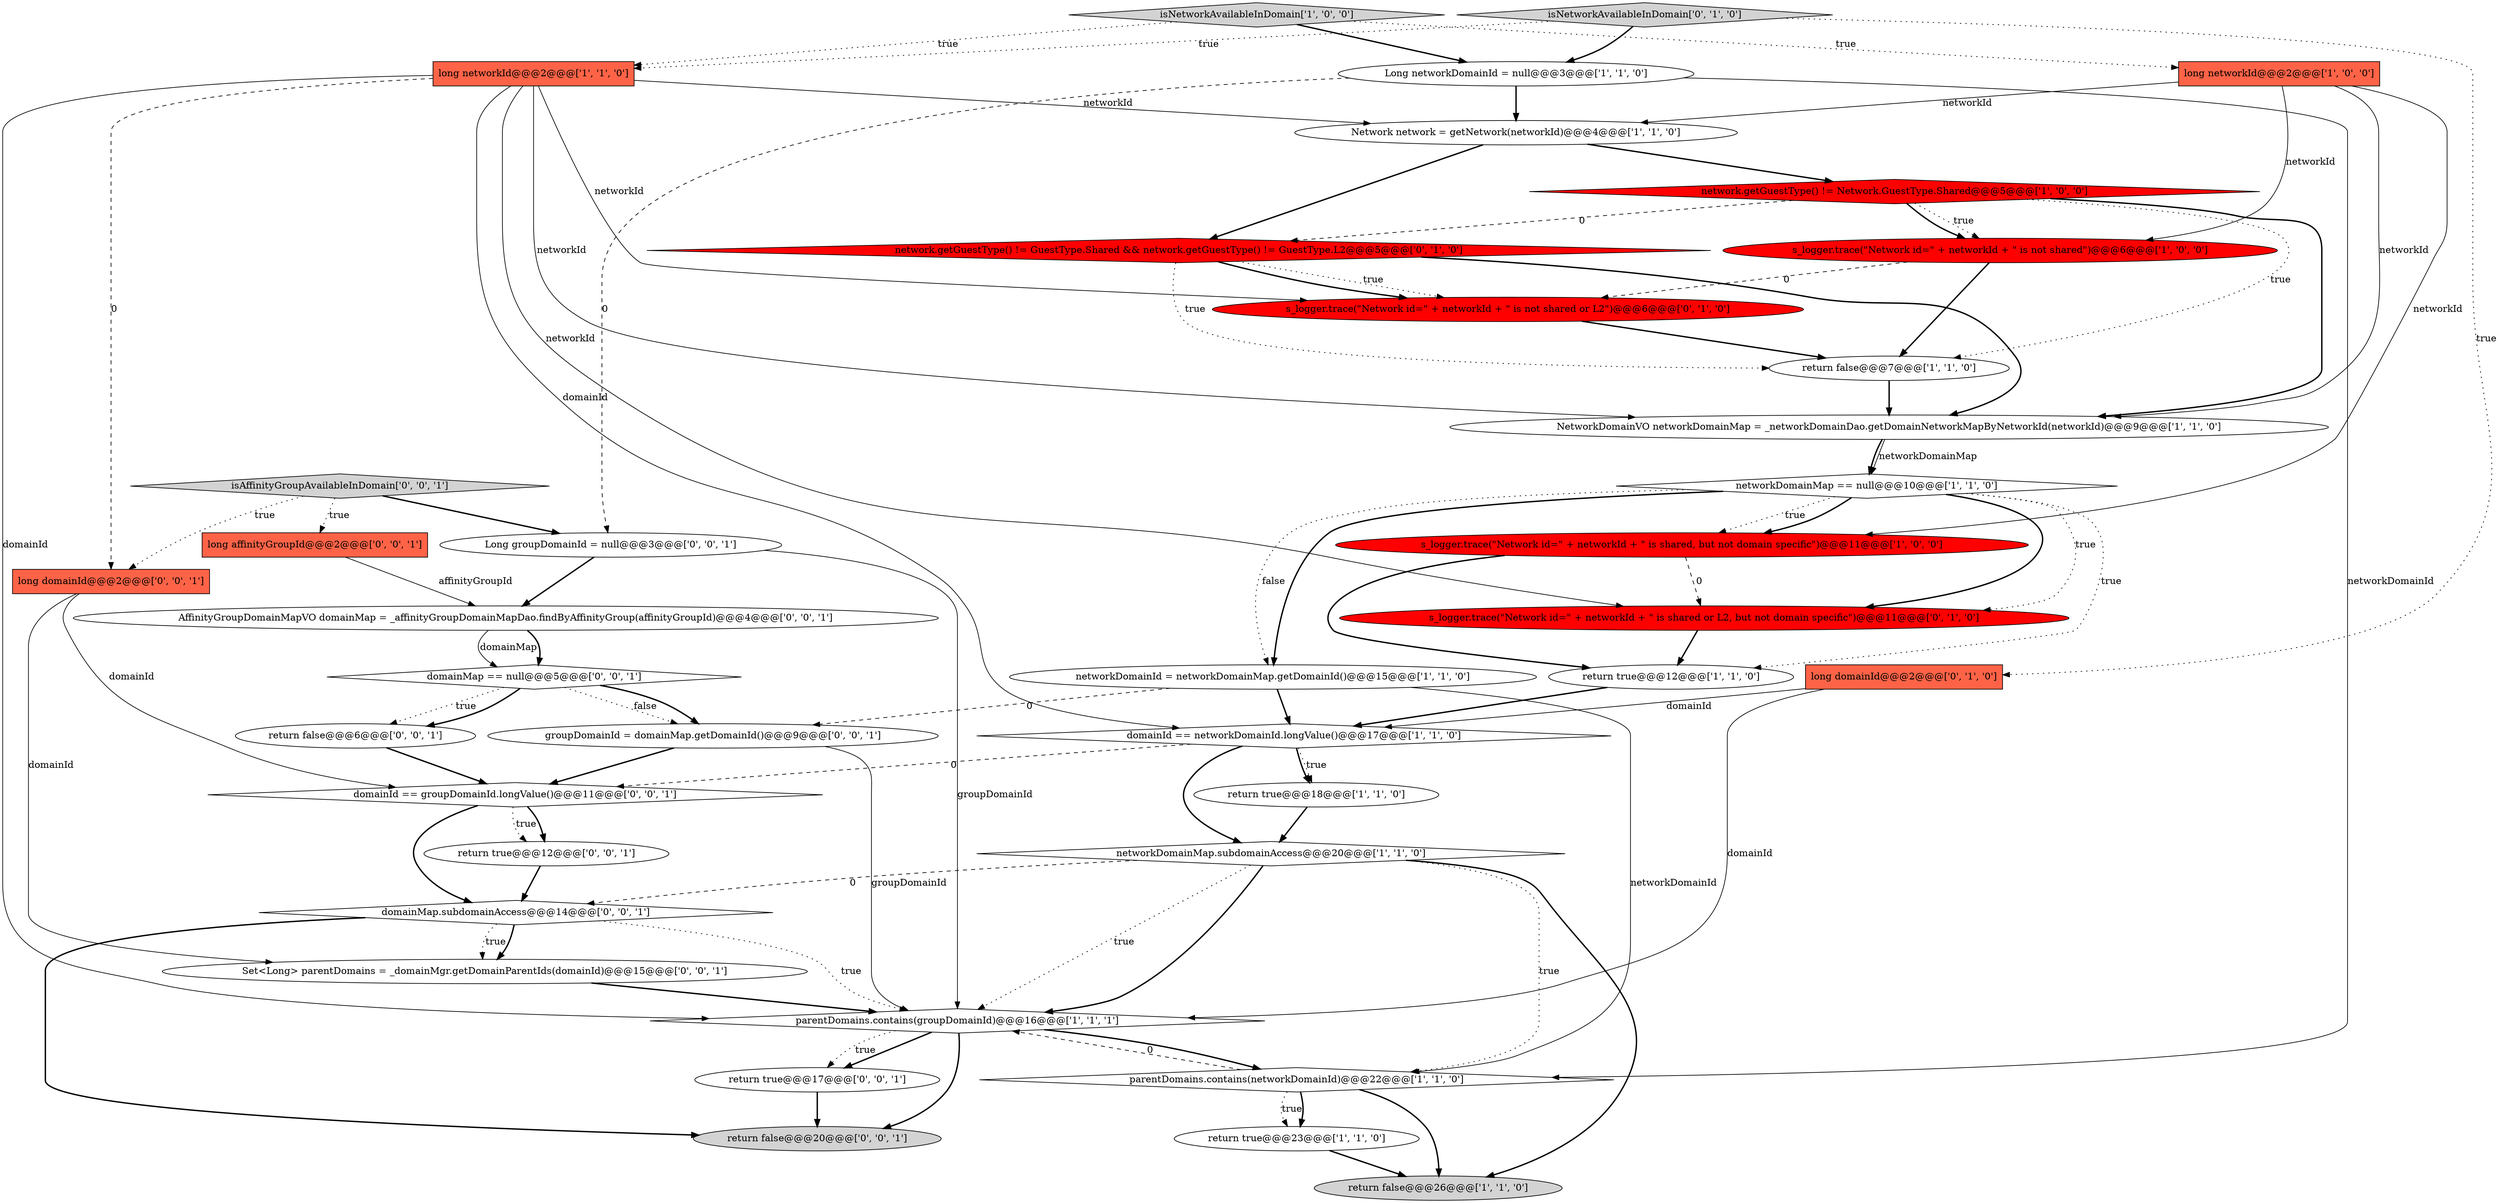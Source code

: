digraph {
33 [style = filled, label = "domainId == groupDomainId.longValue()@@@11@@@['0', '0', '1']", fillcolor = white, shape = diamond image = "AAA0AAABBB3BBB"];
1 [style = filled, label = "networkDomainId = networkDomainMap.getDomainId()@@@15@@@['1', '1', '0']", fillcolor = white, shape = ellipse image = "AAA0AAABBB1BBB"];
31 [style = filled, label = "isAffinityGroupAvailableInDomain['0', '0', '1']", fillcolor = lightgray, shape = diamond image = "AAA0AAABBB3BBB"];
9 [style = filled, label = "s_logger.trace(\"Network id=\" + networkId + \" is shared, but not domain specific\")@@@11@@@['1', '0', '0']", fillcolor = red, shape = ellipse image = "AAA1AAABBB1BBB"];
21 [style = filled, label = "isNetworkAvailableInDomain['0', '1', '0']", fillcolor = lightgray, shape = diamond image = "AAA0AAABBB2BBB"];
22 [style = filled, label = "long domainId@@@2@@@['0', '1', '0']", fillcolor = tomato, shape = box image = "AAA0AAABBB2BBB"];
36 [style = filled, label = "Set<Long> parentDomains = _domainMgr.getDomainParentIds(domainId)@@@15@@@['0', '0', '1']", fillcolor = white, shape = ellipse image = "AAA0AAABBB3BBB"];
38 [style = filled, label = "domainMap.subdomainAccess@@@14@@@['0', '0', '1']", fillcolor = white, shape = diamond image = "AAA0AAABBB3BBB"];
4 [style = filled, label = "parentDomains.contains(networkDomainId)@@@22@@@['1', '1', '0']", fillcolor = white, shape = diamond image = "AAA0AAABBB1BBB"];
8 [style = filled, label = "s_logger.trace(\"Network id=\" + networkId + \" is not shared\")@@@6@@@['1', '0', '0']", fillcolor = red, shape = ellipse image = "AAA1AAABBB1BBB"];
32 [style = filled, label = "domainMap == null@@@5@@@['0', '0', '1']", fillcolor = white, shape = diamond image = "AAA0AAABBB3BBB"];
20 [style = filled, label = "s_logger.trace(\"Network id=\" + networkId + \" is shared or L2, but not domain specific\")@@@11@@@['0', '1', '0']", fillcolor = red, shape = ellipse image = "AAA1AAABBB2BBB"];
17 [style = filled, label = "domainId == networkDomainId.longValue()@@@17@@@['1', '1', '0']", fillcolor = white, shape = diamond image = "AAA0AAABBB1BBB"];
0 [style = filled, label = "return false@@@7@@@['1', '1', '0']", fillcolor = white, shape = ellipse image = "AAA0AAABBB1BBB"];
23 [style = filled, label = "network.getGuestType() != GuestType.Shared && network.getGuestType() != GuestType.L2@@@5@@@['0', '1', '0']", fillcolor = red, shape = diamond image = "AAA1AAABBB2BBB"];
5 [style = filled, label = "Long networkDomainId = null@@@3@@@['1', '1', '0']", fillcolor = white, shape = ellipse image = "AAA0AAABBB1BBB"];
18 [style = filled, label = "isNetworkAvailableInDomain['1', '0', '0']", fillcolor = lightgray, shape = diamond image = "AAA0AAABBB1BBB"];
11 [style = filled, label = "networkDomainMap.subdomainAccess@@@20@@@['1', '1', '0']", fillcolor = white, shape = diamond image = "AAA0AAABBB1BBB"];
37 [style = filled, label = "long domainId@@@2@@@['0', '0', '1']", fillcolor = tomato, shape = box image = "AAA0AAABBB3BBB"];
24 [style = filled, label = "s_logger.trace(\"Network id=\" + networkId + \" is not shared or L2\")@@@6@@@['0', '1', '0']", fillcolor = red, shape = ellipse image = "AAA1AAABBB2BBB"];
6 [style = filled, label = "return true@@@23@@@['1', '1', '0']", fillcolor = white, shape = ellipse image = "AAA0AAABBB1BBB"];
14 [style = filled, label = "long networkId@@@2@@@['1', '1', '0']", fillcolor = tomato, shape = box image = "AAA0AAABBB1BBB"];
12 [style = filled, label = "Network network = getNetwork(networkId)@@@4@@@['1', '1', '0']", fillcolor = white, shape = ellipse image = "AAA0AAABBB1BBB"];
29 [style = filled, label = "long affinityGroupId@@@2@@@['0', '0', '1']", fillcolor = tomato, shape = box image = "AAA0AAABBB3BBB"];
13 [style = filled, label = "networkDomainMap == null@@@10@@@['1', '1', '0']", fillcolor = white, shape = diamond image = "AAA0AAABBB1BBB"];
2 [style = filled, label = "return true@@@18@@@['1', '1', '0']", fillcolor = white, shape = ellipse image = "AAA0AAABBB1BBB"];
26 [style = filled, label = "return true@@@17@@@['0', '0', '1']", fillcolor = white, shape = ellipse image = "AAA0AAABBB3BBB"];
28 [style = filled, label = "return true@@@12@@@['0', '0', '1']", fillcolor = white, shape = ellipse image = "AAA0AAABBB3BBB"];
10 [style = filled, label = "return true@@@12@@@['1', '1', '0']", fillcolor = white, shape = ellipse image = "AAA0AAABBB1BBB"];
34 [style = filled, label = "return false@@@20@@@['0', '0', '1']", fillcolor = lightgray, shape = ellipse image = "AAA0AAABBB3BBB"];
7 [style = filled, label = "return false@@@26@@@['1', '1', '0']", fillcolor = lightgray, shape = ellipse image = "AAA0AAABBB1BBB"];
15 [style = filled, label = "NetworkDomainVO networkDomainMap = _networkDomainDao.getDomainNetworkMapByNetworkId(networkId)@@@9@@@['1', '1', '0']", fillcolor = white, shape = ellipse image = "AAA0AAABBB1BBB"];
30 [style = filled, label = "Long groupDomainId = null@@@3@@@['0', '0', '1']", fillcolor = white, shape = ellipse image = "AAA0AAABBB3BBB"];
27 [style = filled, label = "groupDomainId = domainMap.getDomainId()@@@9@@@['0', '0', '1']", fillcolor = white, shape = ellipse image = "AAA0AAABBB3BBB"];
16 [style = filled, label = "parentDomains.contains(groupDomainId)@@@16@@@['1', '1', '1']", fillcolor = white, shape = diamond image = "AAA0AAABBB1BBB"];
19 [style = filled, label = "network.getGuestType() != Network.GuestType.Shared@@@5@@@['1', '0', '0']", fillcolor = red, shape = diamond image = "AAA1AAABBB1BBB"];
3 [style = filled, label = "long networkId@@@2@@@['1', '0', '0']", fillcolor = tomato, shape = box image = "AAA0AAABBB1BBB"];
25 [style = filled, label = "return false@@@6@@@['0', '0', '1']", fillcolor = white, shape = ellipse image = "AAA0AAABBB3BBB"];
35 [style = filled, label = "AffinityGroupDomainMapVO domainMap = _affinityGroupDomainMapDao.findByAffinityGroup(affinityGroupId)@@@4@@@['0', '0', '1']", fillcolor = white, shape = ellipse image = "AAA0AAABBB3BBB"];
4->16 [style = dashed, label="0"];
25->33 [style = bold, label=""];
3->12 [style = solid, label="networkId"];
1->27 [style = dashed, label="0"];
13->20 [style = dotted, label="true"];
28->38 [style = bold, label=""];
26->34 [style = bold, label=""];
33->28 [style = dotted, label="true"];
10->17 [style = bold, label=""];
3->8 [style = solid, label="networkId"];
14->15 [style = solid, label="networkId"];
9->10 [style = bold, label=""];
13->10 [style = dotted, label="true"];
0->15 [style = bold, label=""];
13->1 [style = bold, label=""];
8->0 [style = bold, label=""];
38->16 [style = dotted, label="true"];
32->25 [style = dotted, label="true"];
19->23 [style = dashed, label="0"];
35->32 [style = solid, label="domainMap"];
18->3 [style = dotted, label="true"];
32->25 [style = bold, label=""];
22->16 [style = solid, label="domainId"];
31->30 [style = bold, label=""];
17->2 [style = dotted, label="true"];
27->33 [style = bold, label=""];
19->15 [style = bold, label=""];
13->9 [style = dotted, label="true"];
11->16 [style = bold, label=""];
15->13 [style = bold, label=""];
30->16 [style = solid, label="groupDomainId"];
37->33 [style = solid, label="domainId"];
24->0 [style = bold, label=""];
1->4 [style = solid, label="networkDomainId"];
33->28 [style = bold, label=""];
16->26 [style = bold, label=""];
16->34 [style = bold, label=""];
21->22 [style = dotted, label="true"];
29->35 [style = solid, label="affinityGroupId"];
1->17 [style = bold, label=""];
3->9 [style = solid, label="networkId"];
17->2 [style = bold, label=""];
19->0 [style = dotted, label="true"];
27->16 [style = solid, label="groupDomainId"];
36->16 [style = bold, label=""];
11->16 [style = dotted, label="true"];
14->17 [style = solid, label="domainId"];
6->7 [style = bold, label=""];
31->29 [style = dotted, label="true"];
23->24 [style = dotted, label="true"];
14->12 [style = solid, label="networkId"];
5->30 [style = dashed, label="0"];
14->16 [style = solid, label="domainId"];
14->37 [style = dashed, label="0"];
15->13 [style = solid, label="networkDomainMap"];
14->20 [style = solid, label="networkId"];
23->15 [style = bold, label=""];
35->32 [style = bold, label=""];
32->27 [style = dotted, label="false"];
32->27 [style = bold, label=""];
17->33 [style = dashed, label="0"];
11->4 [style = dotted, label="true"];
19->8 [style = dotted, label="true"];
4->7 [style = bold, label=""];
13->1 [style = dotted, label="false"];
21->5 [style = bold, label=""];
30->35 [style = bold, label=""];
38->34 [style = bold, label=""];
14->24 [style = solid, label="networkId"];
3->15 [style = solid, label="networkId"];
22->17 [style = solid, label="domainId"];
37->36 [style = solid, label="domainId"];
13->9 [style = bold, label=""];
16->4 [style = bold, label=""];
2->11 [style = bold, label=""];
23->0 [style = dotted, label="true"];
38->36 [style = dotted, label="true"];
4->6 [style = dotted, label="true"];
9->20 [style = dashed, label="0"];
5->4 [style = solid, label="networkDomainId"];
31->37 [style = dotted, label="true"];
4->6 [style = bold, label=""];
38->36 [style = bold, label=""];
8->24 [style = dashed, label="0"];
18->14 [style = dotted, label="true"];
17->11 [style = bold, label=""];
19->8 [style = bold, label=""];
20->10 [style = bold, label=""];
16->26 [style = dotted, label="true"];
11->38 [style = dashed, label="0"];
23->24 [style = bold, label=""];
5->12 [style = bold, label=""];
18->5 [style = bold, label=""];
21->14 [style = dotted, label="true"];
33->38 [style = bold, label=""];
12->23 [style = bold, label=""];
12->19 [style = bold, label=""];
11->7 [style = bold, label=""];
13->20 [style = bold, label=""];
}
